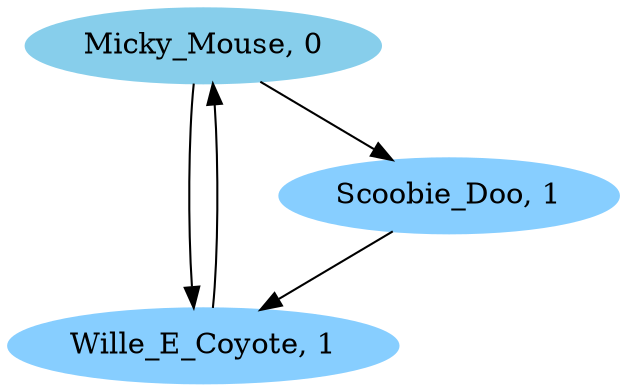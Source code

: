 digraph G {
Micky_Mouse[style = "filled", color=skyblue, label="Micky_Mouse, 0"];
Micky_Mouse -> Wille_E_Coyote;
Wille_E_Coyote[style = "filled", color=skyblue1, label="Wille_E_Coyote, 1"];
Wille_E_Coyote -> Micky_Mouse;
Micky_Mouse -> Scoobie_Doo;
Scoobie_Doo[style = "filled", color=skyblue1, label="Scoobie_Doo, 1"];
Scoobie_Doo -> Wille_E_Coyote;
}